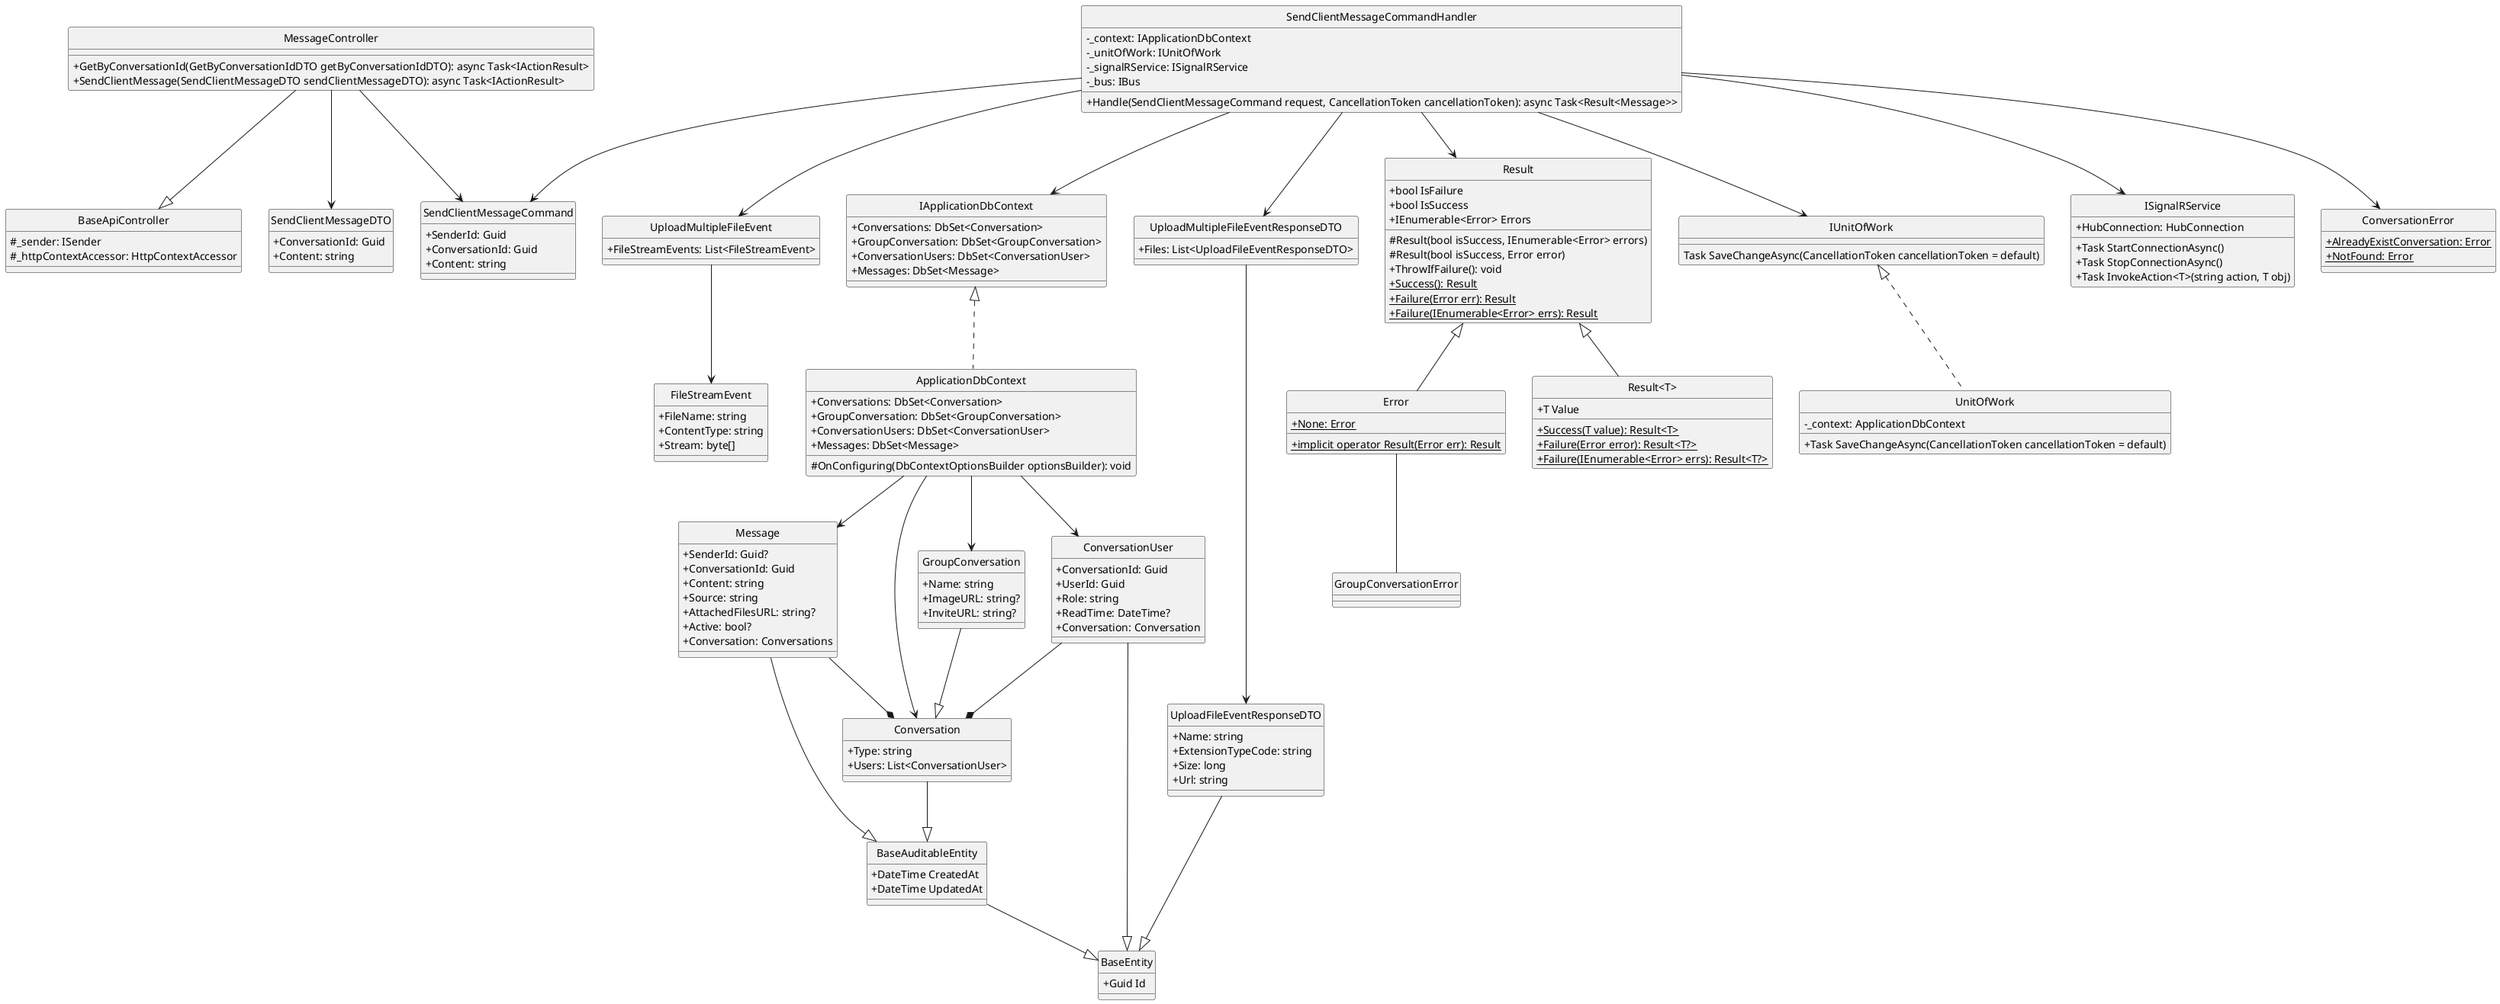 @startuml 
hide circle
skinparam classAttributeIconSize 0

class BaseApiController {
    #_sender: ISender
    #_httpContextAccessor: HttpContextAccessor
}

class MessageController {
    +GetByConversationId(GetByConversationIdDTO getByConversationIdDTO): async Task<IActionResult>
    +SendClientMessage(SendClientMessageDTO sendClientMessageDTO): async Task<IActionResult>
}

class SendClientMessageCommand {
    +SenderId: Guid
    +ConversationId: Guid
    +Content: string
}

class SendClientMessageCommandHandler {
    -_context: IApplicationDbContext
    -_unitOfWork: IUnitOfWork
    -_signalRService: ISignalRService
    -_bus: IBus
    +Handle(SendClientMessageCommand request, CancellationToken cancellationToken): async Task<Result<Message>>
}

class IApplicationDbContext {
    +Conversations: DbSet<Conversation>
    +GroupConversation: DbSet<GroupConversation>
    +ConversationUsers: DbSet<ConversationUser>
    +Messages: DbSet<Message>
}

class ApplicationDbContext {
    +Conversations: DbSet<Conversation>
    +GroupConversation: DbSet<GroupConversation>
    +ConversationUsers: DbSet<ConversationUser>
    +Messages: DbSet<Message>
    #OnConfiguring(DbContextOptionsBuilder optionsBuilder): void
}

class Result {
    +bool IsFailure
    +bool IsSuccess
    +IEnumerable<Error> Errors
    #Result(bool isSuccess, IEnumerable<Error> errors)
    #Result(bool isSuccess, Error error)
    +ThrowIfFailure(): void
    {static} +Success(): Result
    {static} +Failure(Error err): Result
    {static} +Failure(IEnumerable<Error> errs): Result
}

class "Result<T>" {
    +T Value
    {static} +Success(T value): Result<T>
    {static} +Failure(Error error): Result<T?>
    {static} +Failure(IEnumerable<Error> errs): Result<T?>
}

class Error {
    {static} +None: Error
    {static} +implicit operator Result(Error err): Result
}

class SendClientMessageDTO{
    +ConversationId: Guid
    +Content: string
}

class IUnitOfWork {
    Task SaveChangeAsync(CancellationToken cancellationToken = default)
}

class UnitOfWork {
    -_context: ApplicationDbContext
    +Task SaveChangeAsync(CancellationToken cancellationToken = default)
}

class ISignalRService{
    +HubConnection: HubConnection
    +Task StartConnectionAsync()
    +Task StopConnectionAsync()
    +Task InvokeAction<T>(string action, T obj)
}

class ConversationError {
    {static} +AlreadyExistConversation: Error
    {static} +NotFound: Error
}

class BaseEntity {
    +Guid Id
}

class BaseAuditableEntity{
    +DateTime CreatedAt
    +DateTime UpdatedAt
}

class Conversation {
    +Type: string
    +Users: List<ConversationUser>
}

class GroupConversation {
    +Name: string
    +ImageURL: string?
    +InviteURL: string?
}

class ConversationUser {
    +ConversationId: Guid
    +UserId: Guid
    +Role: string
    +ReadTime: DateTime?
    +Conversation: Conversation
}

class Message {
    +SenderId: Guid?
    +ConversationId: Guid
    +Content: string
    +Source: string
    +AttachedFilesURL: string?
    +Active: bool?
    +Conversation: Conversations
}

class UploadMultipleFileEvent{
    +FileStreamEvents: List<FileStreamEvent>
}

class FileStreamEvent{
    +FileName: string
    +ContentType: string
    +Stream: byte[]
}

class UploadMultipleFileEventResponseDTO{
    +Files: List<UploadFileEventResponseDTO>
}

class UploadFileEventResponseDTO{
    +Name: string
    +ExtensionTypeCode: string
    +Size: long 
    +Url: string
}


MessageController --|> BaseApiController
MessageController --> SendClientMessageDTO
MessageController --> SendClientMessageCommand

SendClientMessageCommandHandler --> SendClientMessageCommand
SendClientMessageCommandHandler --> ConversationError
SendClientMessageCommandHandler --> ISignalRService
SendClientMessageCommandHandler --> UploadMultipleFileEvent
SendClientMessageCommandHandler --> UploadMultipleFileEventResponseDTO
SendClientMessageCommandHandler --> Result
SendClientMessageCommandHandler --> IUnitOfWork
SendClientMessageCommandHandler --> IApplicationDbContext

IUnitOfWork <|.. UnitOfWork
IApplicationDbContext <|.. ApplicationDbContext
Result <|-- Error
Result <|-- "Result<T>"
Error -- GroupConversationError

ApplicationDbContext --> Conversation
ApplicationDbContext --> GroupConversation
ApplicationDbContext --> ConversationUser
ApplicationDbContext --> Message

Conversation --|> BaseAuditableEntity
GroupConversation --|> Conversation
ConversationUser --|> BaseEntity
ConversationUser --* Conversation
Message --|> BaseAuditableEntity
Message --* Conversation
BaseAuditableEntity --|> BaseEntity

UploadMultipleFileEvent --> FileStreamEvent

UploadMultipleFileEventResponseDTO --> UploadFileEventResponseDTO

UploadFileEventResponseDTO --|> BaseEntity
@enduml